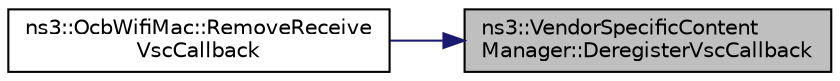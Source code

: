 digraph "ns3::VendorSpecificContentManager::DeregisterVscCallback"
{
 // LATEX_PDF_SIZE
  edge [fontname="Helvetica",fontsize="10",labelfontname="Helvetica",labelfontsize="10"];
  node [fontname="Helvetica",fontsize="10",shape=record];
  rankdir="RL";
  Node1 [label="ns3::VendorSpecificContent\lManager::DeregisterVscCallback",height=0.2,width=0.4,color="black", fillcolor="grey75", style="filled", fontcolor="black",tooltip=" "];
  Node1 -> Node2 [dir="back",color="midnightblue",fontsize="10",style="solid",fontname="Helvetica"];
  Node2 [label="ns3::OcbWifiMac::RemoveReceive\lVscCallback",height=0.2,width=0.4,color="black", fillcolor="white", style="filled",URL="$classns3_1_1_ocb_wifi_mac.html#ac2d631bc2743b459efa84e61e82bcf8f",tooltip=" "];
}
